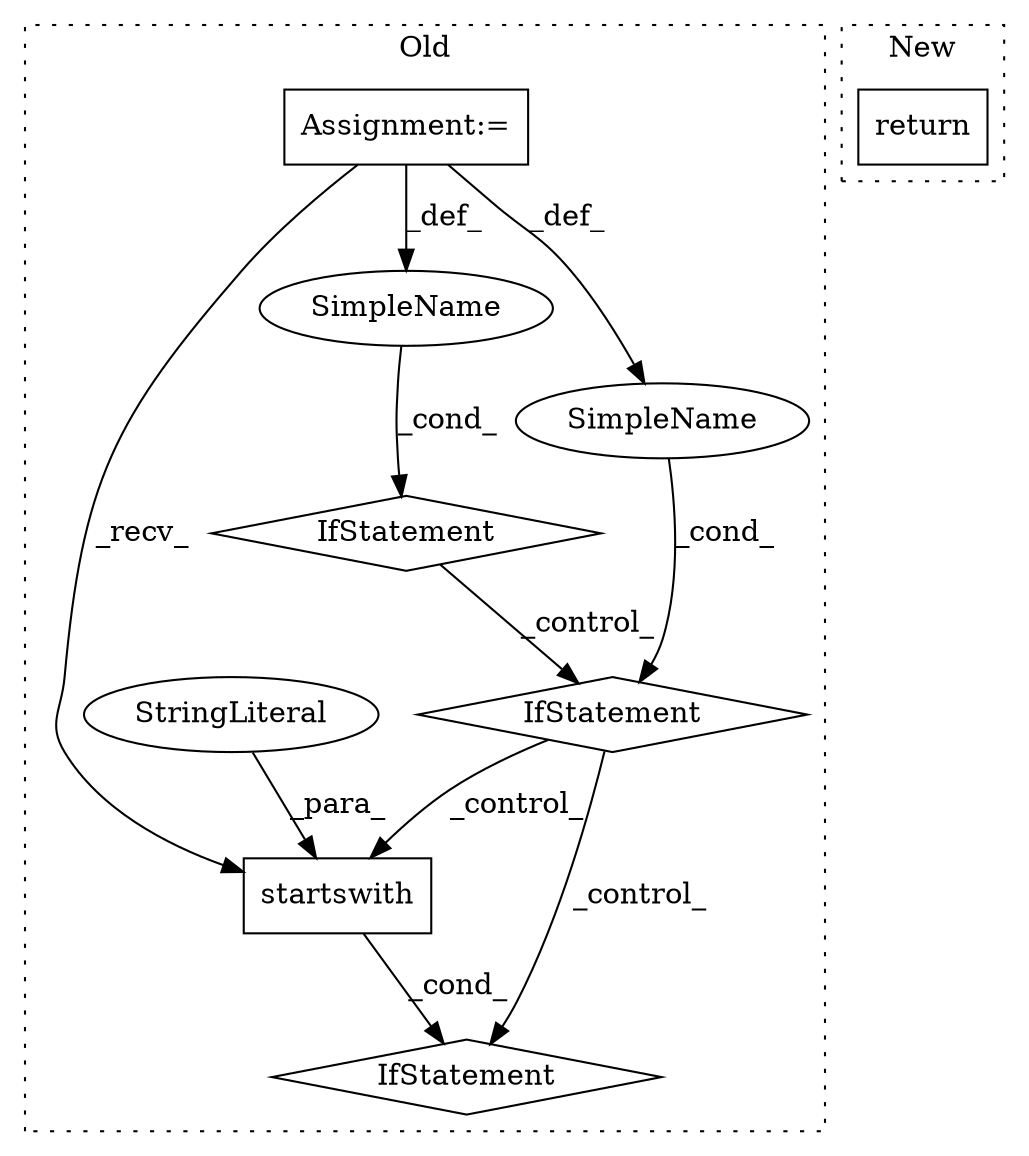 digraph G {
subgraph cluster0 {
1 [label="startswith" a="32" s="7130,7155" l="11,1" shape="box"];
3 [label="IfStatement" a="25" s="7118,7156" l="4,2" shape="diamond"];
4 [label="StringLiteral" a="45" s="7141" l="14" shape="ellipse"];
5 [label="Assignment:=" a="7" s="6890" l="1" shape="box"];
6 [label="SimpleName" a="42" s="" l="" shape="ellipse"];
7 [label="IfStatement" a="25" s="7025,7055" l="4,2" shape="diamond"];
8 [label="SimpleName" a="42" s="" l="" shape="ellipse"];
9 [label="IfStatement" a="25" s="6909,6973" l="4,2" shape="diamond"];
label = "Old";
style="dotted";
}
subgraph cluster1 {
2 [label="return" a="41" s="6884" l="7" shape="box"];
label = "New";
style="dotted";
}
1 -> 3 [label="_cond_"];
4 -> 1 [label="_para_"];
5 -> 6 [label="_def_"];
5 -> 1 [label="_recv_"];
5 -> 8 [label="_def_"];
6 -> 7 [label="_cond_"];
7 -> 1 [label="_control_"];
7 -> 3 [label="_control_"];
8 -> 9 [label="_cond_"];
9 -> 7 [label="_control_"];
}